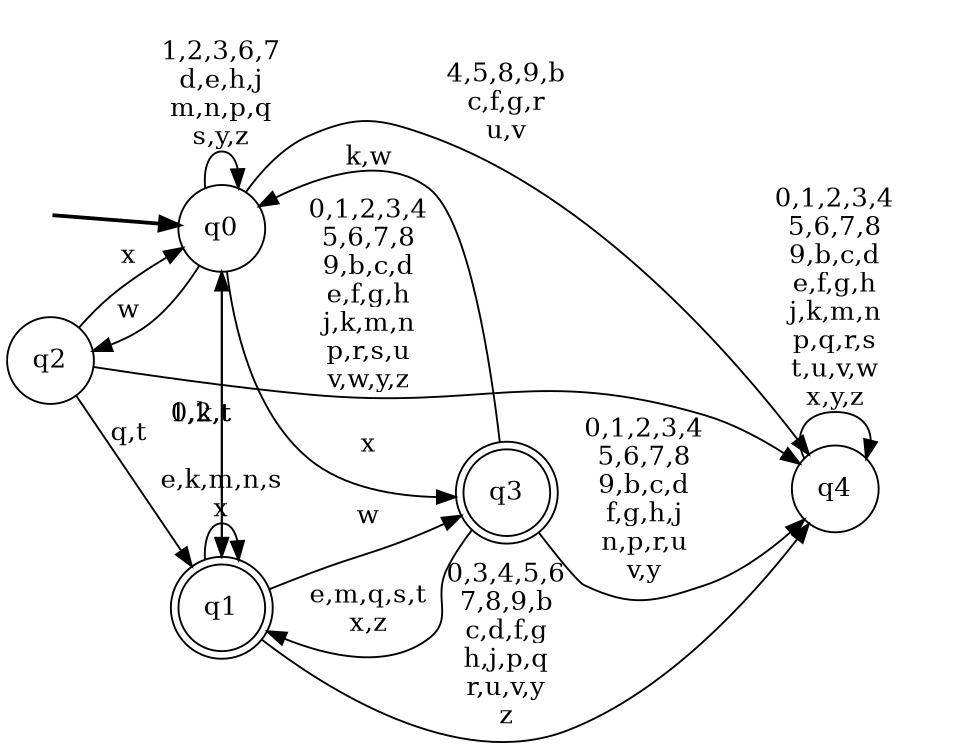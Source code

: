 digraph BlueStarA {
__start0 [style = invis, shape = none, label = "", width = 0, height = 0];

rankdir=LR;
size="8,5";

s0 [style="filled", color="black", fillcolor="white" shape="circle", label="q0"];
s1 [style="rounded,filled", color="black", fillcolor="white" shape="doublecircle", label="q1"];
s2 [style="filled", color="black", fillcolor="white" shape="circle", label="q2"];
s3 [style="rounded,filled", color="black", fillcolor="white" shape="doublecircle", label="q3"];
s4 [style="filled", color="black", fillcolor="white" shape="circle", label="q4"];
subgraph cluster_main { 
	graph [pad=".75", ranksep="0.15", nodesep="0.15"];
	 style=invis; 
	__start0 -> s0 [penwidth=2];
}
s0 -> s0 [label="1,2,3,6,7\nd,e,h,j\nm,n,p,q\ns,y,z"];
s0 -> s1 [label="0,k,t"];
s0 -> s2 [label="w"];
s0 -> s3 [label="x"];
s0 -> s4 [label="4,5,8,9,b\nc,f,g,r\nu,v"];
s1 -> s0 [label="1,2,t"];
s1 -> s1 [label="e,k,m,n,s\nx"];
s1 -> s3 [label="w"];
s1 -> s4 [label="0,3,4,5,6\n7,8,9,b\nc,d,f,g\nh,j,p,q\nr,u,v,y\nz"];
s2 -> s0 [label="x"];
s2 -> s1 [label="q,t"];
s2 -> s4 [label="0,1,2,3,4\n5,6,7,8\n9,b,c,d\ne,f,g,h\nj,k,m,n\np,r,s,u\nv,w,y,z"];
s3 -> s0 [label="k,w"];
s3 -> s1 [label="e,m,q,s,t\nx,z"];
s3 -> s4 [label="0,1,2,3,4\n5,6,7,8\n9,b,c,d\nf,g,h,j\nn,p,r,u\nv,y"];
s4 -> s4 [label="0,1,2,3,4\n5,6,7,8\n9,b,c,d\ne,f,g,h\nj,k,m,n\np,q,r,s\nt,u,v,w\nx,y,z"];

}